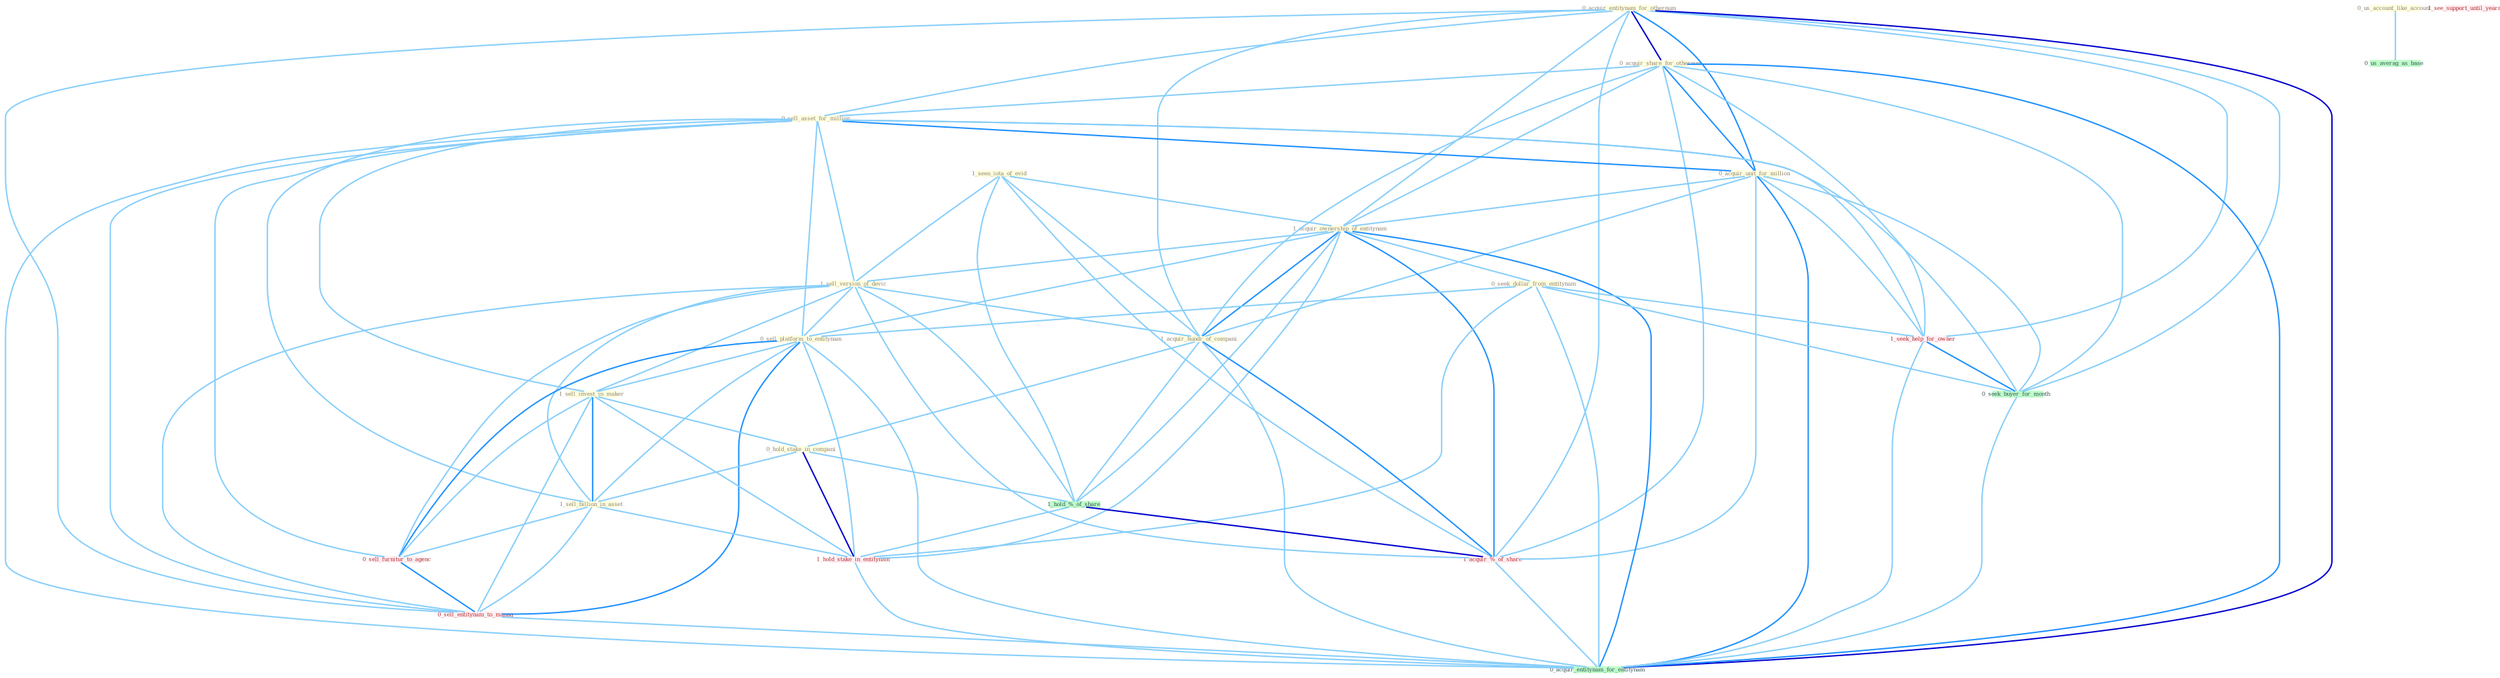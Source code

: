 Graph G{ 
    node
    [shape=polygon,style=filled,width=.5,height=.06,color="#BDFCC9",fixedsize=true,fontsize=4,
    fontcolor="#2f4f4f"];
    {node
    [color="#ffffe0", fontcolor="#8b7d6b"] "1_seen_iota_of_evid " "0_acquir_entitynam_for_othernum " "0_acquir_share_for_othernum " "0_sell_asset_for_million " "0_acquir_unit_for_million " "1_acquir_ownership_of_entitynam " "1_sell_version_of_devic " "0_seek_dollar_from_entitynam " "0_sell_platform_to_entitynam " "1_acquir_hundr_of_compani " "1_sell_invest_in_maker " "0_hold_stake_in_compani " "1_sell_billion_in_asset " "0_us_account_like_account "}
{node [color="#fff0f5", fontcolor="#b22222"] "1_hold_stake_in_entitynam " "1_seek_help_for_owner " "1_acquir_%_of_share " "1_see_support_until_yearnum " "0_sell_furnitur_to_agenc " "0_sell_entitynam_to_manag "}
edge [color="#B0E2FF"];

	"1_seen_iota_of_evid " -- "1_acquir_ownership_of_entitynam " [w="1", color="#87cefa" ];
	"1_seen_iota_of_evid " -- "1_sell_version_of_devic " [w="1", color="#87cefa" ];
	"1_seen_iota_of_evid " -- "1_acquir_hundr_of_compani " [w="1", color="#87cefa" ];
	"1_seen_iota_of_evid " -- "1_hold_%_of_share " [w="1", color="#87cefa" ];
	"1_seen_iota_of_evid " -- "1_acquir_%_of_share " [w="1", color="#87cefa" ];
	"0_acquir_entitynam_for_othernum " -- "0_acquir_share_for_othernum " [w="3", color="#0000cd" , len=0.6];
	"0_acquir_entitynam_for_othernum " -- "0_sell_asset_for_million " [w="1", color="#87cefa" ];
	"0_acquir_entitynam_for_othernum " -- "0_acquir_unit_for_million " [w="2", color="#1e90ff" , len=0.8];
	"0_acquir_entitynam_for_othernum " -- "1_acquir_ownership_of_entitynam " [w="1", color="#87cefa" ];
	"0_acquir_entitynam_for_othernum " -- "1_acquir_hundr_of_compani " [w="1", color="#87cefa" ];
	"0_acquir_entitynam_for_othernum " -- "1_seek_help_for_owner " [w="1", color="#87cefa" ];
	"0_acquir_entitynam_for_othernum " -- "0_seek_buyer_for_month " [w="1", color="#87cefa" ];
	"0_acquir_entitynam_for_othernum " -- "1_acquir_%_of_share " [w="1", color="#87cefa" ];
	"0_acquir_entitynam_for_othernum " -- "0_sell_entitynam_to_manag " [w="1", color="#87cefa" ];
	"0_acquir_entitynam_for_othernum " -- "0_acquir_entitynam_for_entitynam " [w="3", color="#0000cd" , len=0.6];
	"0_acquir_share_for_othernum " -- "0_sell_asset_for_million " [w="1", color="#87cefa" ];
	"0_acquir_share_for_othernum " -- "0_acquir_unit_for_million " [w="2", color="#1e90ff" , len=0.8];
	"0_acquir_share_for_othernum " -- "1_acquir_ownership_of_entitynam " [w="1", color="#87cefa" ];
	"0_acquir_share_for_othernum " -- "1_acquir_hundr_of_compani " [w="1", color="#87cefa" ];
	"0_acquir_share_for_othernum " -- "1_seek_help_for_owner " [w="1", color="#87cefa" ];
	"0_acquir_share_for_othernum " -- "0_seek_buyer_for_month " [w="1", color="#87cefa" ];
	"0_acquir_share_for_othernum " -- "1_acquir_%_of_share " [w="1", color="#87cefa" ];
	"0_acquir_share_for_othernum " -- "0_acquir_entitynam_for_entitynam " [w="2", color="#1e90ff" , len=0.8];
	"0_sell_asset_for_million " -- "0_acquir_unit_for_million " [w="2", color="#1e90ff" , len=0.8];
	"0_sell_asset_for_million " -- "1_sell_version_of_devic " [w="1", color="#87cefa" ];
	"0_sell_asset_for_million " -- "0_sell_platform_to_entitynam " [w="1", color="#87cefa" ];
	"0_sell_asset_for_million " -- "1_sell_invest_in_maker " [w="1", color="#87cefa" ];
	"0_sell_asset_for_million " -- "1_sell_billion_in_asset " [w="1", color="#87cefa" ];
	"0_sell_asset_for_million " -- "1_seek_help_for_owner " [w="1", color="#87cefa" ];
	"0_sell_asset_for_million " -- "0_seek_buyer_for_month " [w="1", color="#87cefa" ];
	"0_sell_asset_for_million " -- "0_sell_furnitur_to_agenc " [w="1", color="#87cefa" ];
	"0_sell_asset_for_million " -- "0_sell_entitynam_to_manag " [w="1", color="#87cefa" ];
	"0_sell_asset_for_million " -- "0_acquir_entitynam_for_entitynam " [w="1", color="#87cefa" ];
	"0_acquir_unit_for_million " -- "1_acquir_ownership_of_entitynam " [w="1", color="#87cefa" ];
	"0_acquir_unit_for_million " -- "1_acquir_hundr_of_compani " [w="1", color="#87cefa" ];
	"0_acquir_unit_for_million " -- "1_seek_help_for_owner " [w="1", color="#87cefa" ];
	"0_acquir_unit_for_million " -- "0_seek_buyer_for_month " [w="1", color="#87cefa" ];
	"0_acquir_unit_for_million " -- "1_acquir_%_of_share " [w="1", color="#87cefa" ];
	"0_acquir_unit_for_million " -- "0_acquir_entitynam_for_entitynam " [w="2", color="#1e90ff" , len=0.8];
	"1_acquir_ownership_of_entitynam " -- "1_sell_version_of_devic " [w="1", color="#87cefa" ];
	"1_acquir_ownership_of_entitynam " -- "0_seek_dollar_from_entitynam " [w="1", color="#87cefa" ];
	"1_acquir_ownership_of_entitynam " -- "0_sell_platform_to_entitynam " [w="1", color="#87cefa" ];
	"1_acquir_ownership_of_entitynam " -- "1_acquir_hundr_of_compani " [w="2", color="#1e90ff" , len=0.8];
	"1_acquir_ownership_of_entitynam " -- "1_hold_%_of_share " [w="1", color="#87cefa" ];
	"1_acquir_ownership_of_entitynam " -- "1_hold_stake_in_entitynam " [w="1", color="#87cefa" ];
	"1_acquir_ownership_of_entitynam " -- "1_acquir_%_of_share " [w="2", color="#1e90ff" , len=0.8];
	"1_acquir_ownership_of_entitynam " -- "0_acquir_entitynam_for_entitynam " [w="2", color="#1e90ff" , len=0.8];
	"1_sell_version_of_devic " -- "0_sell_platform_to_entitynam " [w="1", color="#87cefa" ];
	"1_sell_version_of_devic " -- "1_acquir_hundr_of_compani " [w="1", color="#87cefa" ];
	"1_sell_version_of_devic " -- "1_sell_invest_in_maker " [w="1", color="#87cefa" ];
	"1_sell_version_of_devic " -- "1_sell_billion_in_asset " [w="1", color="#87cefa" ];
	"1_sell_version_of_devic " -- "1_hold_%_of_share " [w="1", color="#87cefa" ];
	"1_sell_version_of_devic " -- "1_acquir_%_of_share " [w="1", color="#87cefa" ];
	"1_sell_version_of_devic " -- "0_sell_furnitur_to_agenc " [w="1", color="#87cefa" ];
	"1_sell_version_of_devic " -- "0_sell_entitynam_to_manag " [w="1", color="#87cefa" ];
	"0_seek_dollar_from_entitynam " -- "0_sell_platform_to_entitynam " [w="1", color="#87cefa" ];
	"0_seek_dollar_from_entitynam " -- "1_hold_stake_in_entitynam " [w="1", color="#87cefa" ];
	"0_seek_dollar_from_entitynam " -- "1_seek_help_for_owner " [w="1", color="#87cefa" ];
	"0_seek_dollar_from_entitynam " -- "0_seek_buyer_for_month " [w="1", color="#87cefa" ];
	"0_seek_dollar_from_entitynam " -- "0_acquir_entitynam_for_entitynam " [w="1", color="#87cefa" ];
	"0_sell_platform_to_entitynam " -- "1_sell_invest_in_maker " [w="1", color="#87cefa" ];
	"0_sell_platform_to_entitynam " -- "1_sell_billion_in_asset " [w="1", color="#87cefa" ];
	"0_sell_platform_to_entitynam " -- "1_hold_stake_in_entitynam " [w="1", color="#87cefa" ];
	"0_sell_platform_to_entitynam " -- "0_sell_furnitur_to_agenc " [w="2", color="#1e90ff" , len=0.8];
	"0_sell_platform_to_entitynam " -- "0_sell_entitynam_to_manag " [w="2", color="#1e90ff" , len=0.8];
	"0_sell_platform_to_entitynam " -- "0_acquir_entitynam_for_entitynam " [w="1", color="#87cefa" ];
	"1_acquir_hundr_of_compani " -- "0_hold_stake_in_compani " [w="1", color="#87cefa" ];
	"1_acquir_hundr_of_compani " -- "1_hold_%_of_share " [w="1", color="#87cefa" ];
	"1_acquir_hundr_of_compani " -- "1_acquir_%_of_share " [w="2", color="#1e90ff" , len=0.8];
	"1_acquir_hundr_of_compani " -- "0_acquir_entitynam_for_entitynam " [w="1", color="#87cefa" ];
	"1_sell_invest_in_maker " -- "0_hold_stake_in_compani " [w="1", color="#87cefa" ];
	"1_sell_invest_in_maker " -- "1_sell_billion_in_asset " [w="2", color="#1e90ff" , len=0.8];
	"1_sell_invest_in_maker " -- "1_hold_stake_in_entitynam " [w="1", color="#87cefa" ];
	"1_sell_invest_in_maker " -- "0_sell_furnitur_to_agenc " [w="1", color="#87cefa" ];
	"1_sell_invest_in_maker " -- "0_sell_entitynam_to_manag " [w="1", color="#87cefa" ];
	"0_hold_stake_in_compani " -- "1_sell_billion_in_asset " [w="1", color="#87cefa" ];
	"0_hold_stake_in_compani " -- "1_hold_%_of_share " [w="1", color="#87cefa" ];
	"0_hold_stake_in_compani " -- "1_hold_stake_in_entitynam " [w="3", color="#0000cd" , len=0.6];
	"1_sell_billion_in_asset " -- "1_hold_stake_in_entitynam " [w="1", color="#87cefa" ];
	"1_sell_billion_in_asset " -- "0_sell_furnitur_to_agenc " [w="1", color="#87cefa" ];
	"1_sell_billion_in_asset " -- "0_sell_entitynam_to_manag " [w="1", color="#87cefa" ];
	"0_us_account_like_account " -- "0_us_averag_as_base " [w="1", color="#87cefa" ];
	"1_hold_%_of_share " -- "1_hold_stake_in_entitynam " [w="1", color="#87cefa" ];
	"1_hold_%_of_share " -- "1_acquir_%_of_share " [w="3", color="#0000cd" , len=0.6];
	"1_hold_stake_in_entitynam " -- "0_acquir_entitynam_for_entitynam " [w="1", color="#87cefa" ];
	"1_seek_help_for_owner " -- "0_seek_buyer_for_month " [w="2", color="#1e90ff" , len=0.8];
	"1_seek_help_for_owner " -- "0_acquir_entitynam_for_entitynam " [w="1", color="#87cefa" ];
	"0_seek_buyer_for_month " -- "0_acquir_entitynam_for_entitynam " [w="1", color="#87cefa" ];
	"1_acquir_%_of_share " -- "0_acquir_entitynam_for_entitynam " [w="1", color="#87cefa" ];
	"0_sell_furnitur_to_agenc " -- "0_sell_entitynam_to_manag " [w="2", color="#1e90ff" , len=0.8];
	"0_sell_entitynam_to_manag " -- "0_acquir_entitynam_for_entitynam " [w="1", color="#87cefa" ];
}